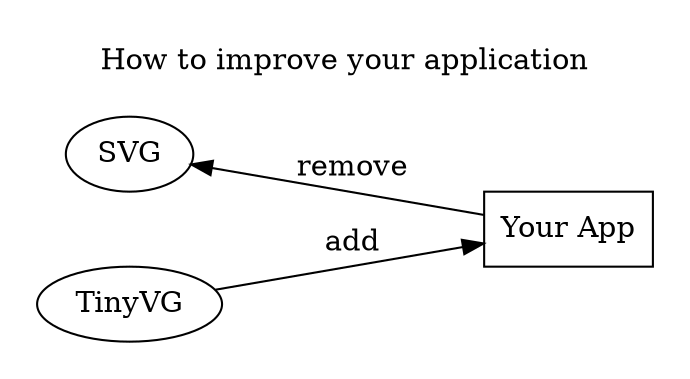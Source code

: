 digraph  {
  rankdir = LR;
  labelloc="t";
  label = "How to improve your application\n ";

  ranksep = 1.0;
  nodesep = 0.5;pad="0.25";

  {
    rank = same;
    svg         [label="SVG"];
    tvg         [label="TinyVG"];
  }
  application [label="Your App",shape="box"];


    application -> svg [label="remove"];
    tvg -> application [label="add"];

}